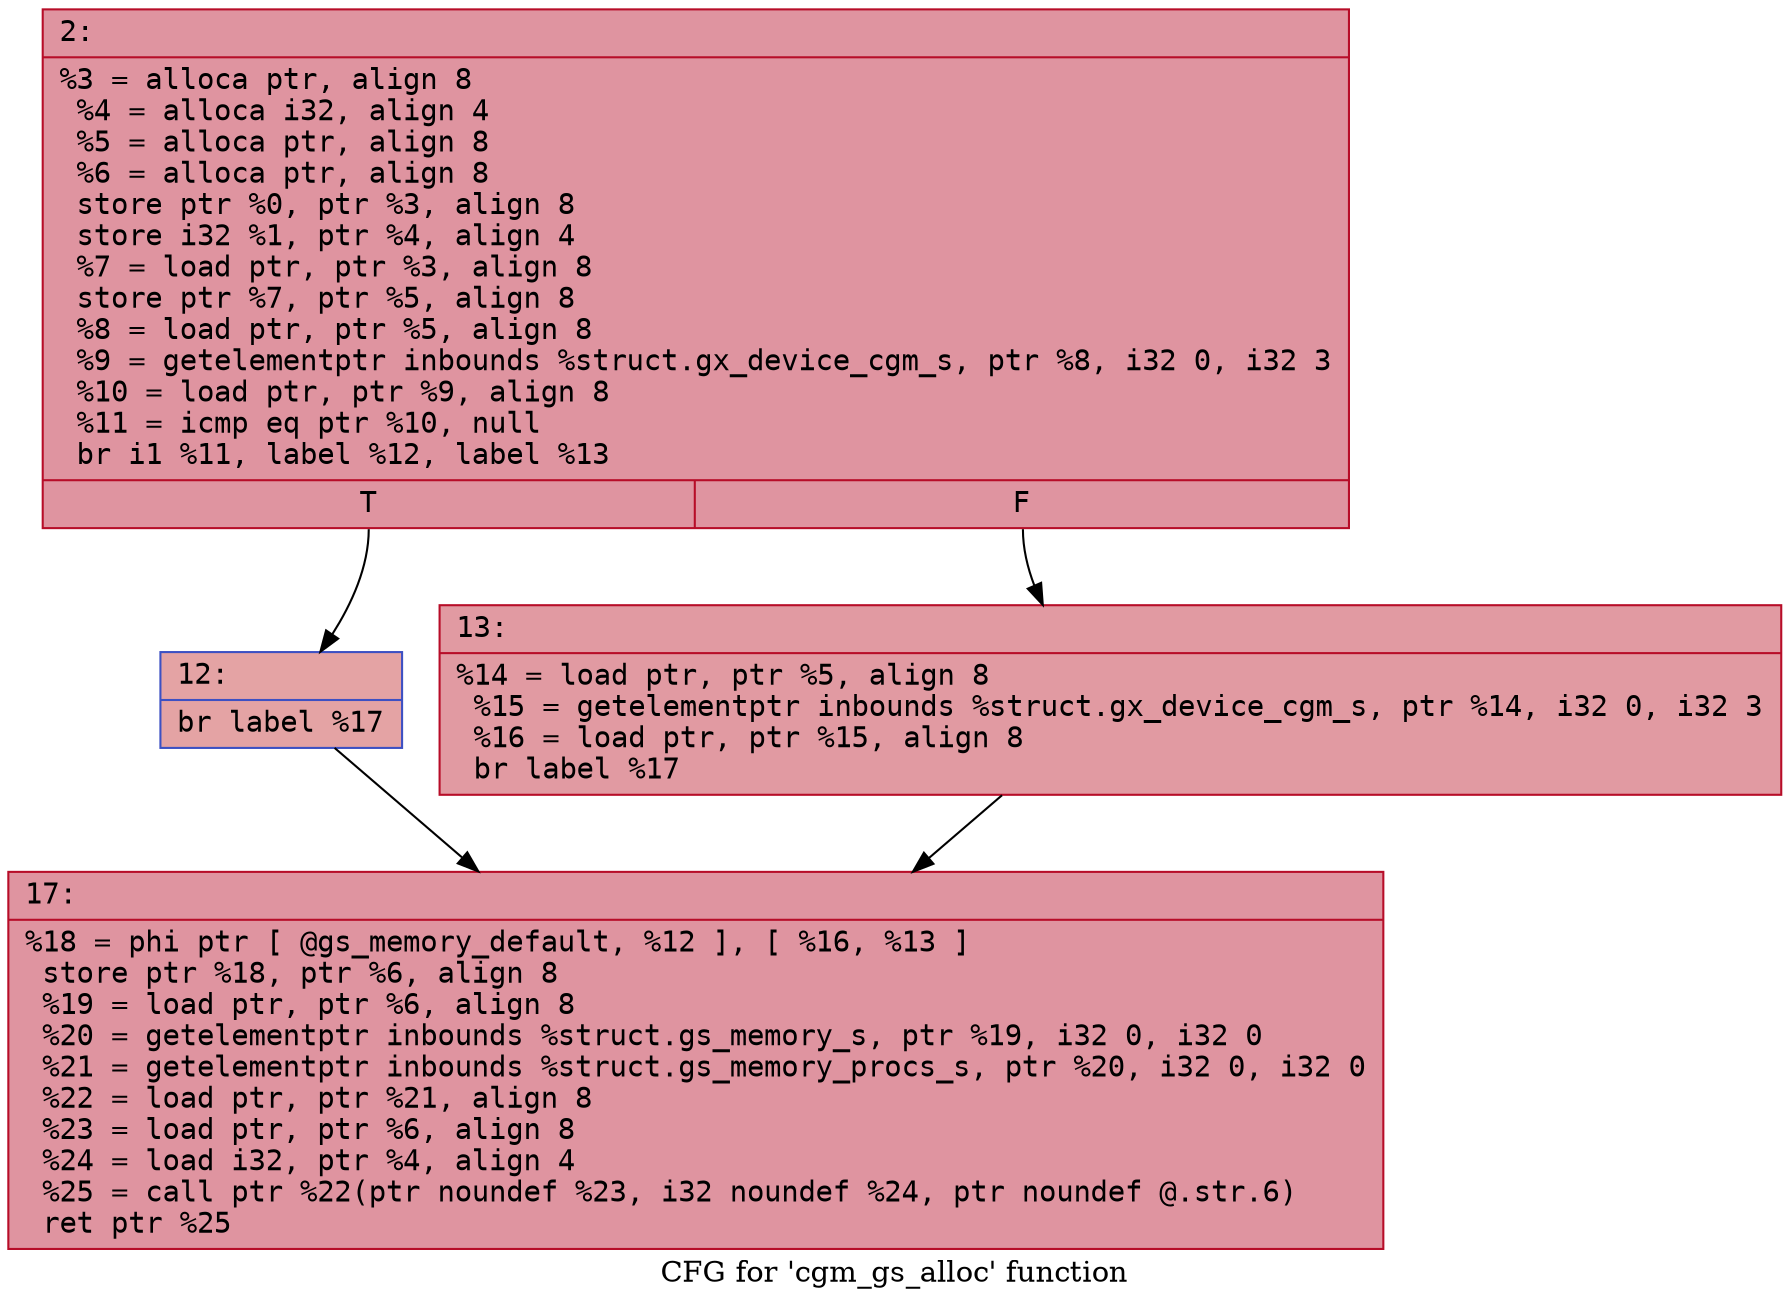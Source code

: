 digraph "CFG for 'cgm_gs_alloc' function" {
	label="CFG for 'cgm_gs_alloc' function";

	Node0x600001691090 [shape=record,color="#b70d28ff", style=filled, fillcolor="#b70d2870" fontname="Courier",label="{2:\l|  %3 = alloca ptr, align 8\l  %4 = alloca i32, align 4\l  %5 = alloca ptr, align 8\l  %6 = alloca ptr, align 8\l  store ptr %0, ptr %3, align 8\l  store i32 %1, ptr %4, align 4\l  %7 = load ptr, ptr %3, align 8\l  store ptr %7, ptr %5, align 8\l  %8 = load ptr, ptr %5, align 8\l  %9 = getelementptr inbounds %struct.gx_device_cgm_s, ptr %8, i32 0, i32 3\l  %10 = load ptr, ptr %9, align 8\l  %11 = icmp eq ptr %10, null\l  br i1 %11, label %12, label %13\l|{<s0>T|<s1>F}}"];
	Node0x600001691090:s0 -> Node0x6000016910e0[tooltip="2 -> 12\nProbability 37.50%" ];
	Node0x600001691090:s1 -> Node0x600001691130[tooltip="2 -> 13\nProbability 62.50%" ];
	Node0x6000016910e0 [shape=record,color="#3d50c3ff", style=filled, fillcolor="#c32e3170" fontname="Courier",label="{12:\l|  br label %17\l}"];
	Node0x6000016910e0 -> Node0x600001691180[tooltip="12 -> 17\nProbability 100.00%" ];
	Node0x600001691130 [shape=record,color="#b70d28ff", style=filled, fillcolor="#bb1b2c70" fontname="Courier",label="{13:\l|  %14 = load ptr, ptr %5, align 8\l  %15 = getelementptr inbounds %struct.gx_device_cgm_s, ptr %14, i32 0, i32 3\l  %16 = load ptr, ptr %15, align 8\l  br label %17\l}"];
	Node0x600001691130 -> Node0x600001691180[tooltip="13 -> 17\nProbability 100.00%" ];
	Node0x600001691180 [shape=record,color="#b70d28ff", style=filled, fillcolor="#b70d2870" fontname="Courier",label="{17:\l|  %18 = phi ptr [ @gs_memory_default, %12 ], [ %16, %13 ]\l  store ptr %18, ptr %6, align 8\l  %19 = load ptr, ptr %6, align 8\l  %20 = getelementptr inbounds %struct.gs_memory_s, ptr %19, i32 0, i32 0\l  %21 = getelementptr inbounds %struct.gs_memory_procs_s, ptr %20, i32 0, i32 0\l  %22 = load ptr, ptr %21, align 8\l  %23 = load ptr, ptr %6, align 8\l  %24 = load i32, ptr %4, align 4\l  %25 = call ptr %22(ptr noundef %23, i32 noundef %24, ptr noundef @.str.6)\l  ret ptr %25\l}"];
}
